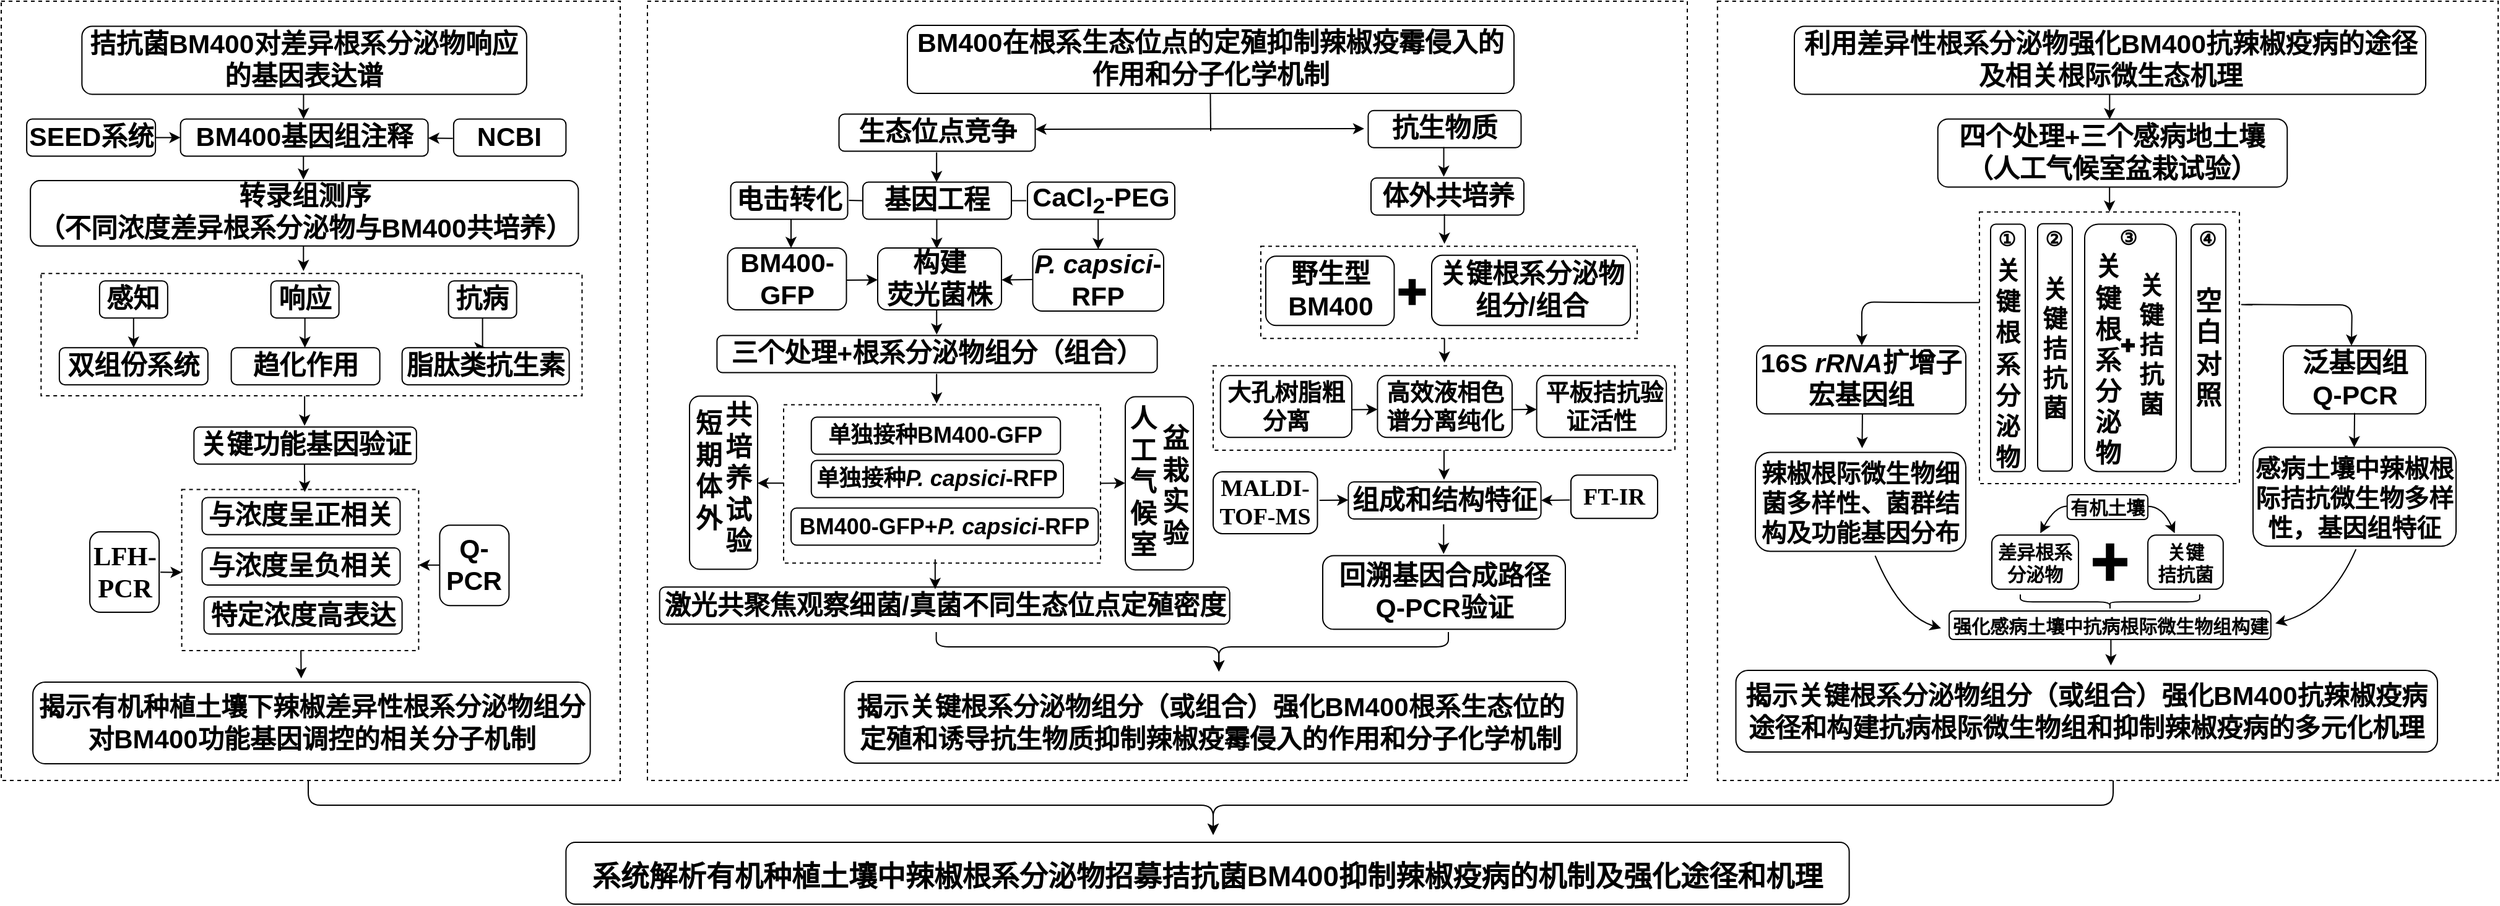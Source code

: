 <mxfile version="14.4.4" type="github">
  <diagram id="QDtG73jCpwaWWLSm4ETX" name="第 1 页">
    <mxGraphModel dx="3140" dy="129" grid="1" gridSize="10" guides="1" tooltips="1" connect="1" arrows="1" fold="1" page="1" pageScale="1" pageWidth="827" pageHeight="1169" math="0" shadow="0">
      <root>
        <mxCell id="0" />
        <mxCell id="1" parent="0" />
        <mxCell id="WCuqPz3NQp58f8Igei0k-176" value="" style="rounded=0;whiteSpace=wrap;html=1;fontFamily=Helvetica;fontSize=16;dashed=1;fontStyle=1" parent="1" vertex="1">
          <mxGeometry x="-659" y="1280" width="500" height="630" as="geometry" />
        </mxCell>
        <mxCell id="o6z0fi3anvcR_nz3UvYC-195" value="" style="rounded=0;whiteSpace=wrap;html=1;fontFamily=Helvetica;fontSize=16;dashed=1;fontStyle=1" parent="1" vertex="1">
          <mxGeometry x="-137" y="1280" width="840" height="630" as="geometry" />
        </mxCell>
        <mxCell id="o6z0fi3anvcR_nz3UvYC-101" value="" style="endArrow=classic;html=1;fontFamily=Helvetica;fontSize=21.333;fontStyle=1" parent="1" edge="1">
          <mxGeometry width="50" height="50" relative="1" as="geometry">
            <mxPoint x="-24" y="1669.58" as="sourcePoint" />
            <mxPoint x="-48" y="1669.58" as="targetPoint" />
          </mxGeometry>
        </mxCell>
        <mxCell id="o6z0fi3anvcR_nz3UvYC-53" value="" style="rounded=1;whiteSpace=wrap;html=1;spacing=2;fontFamily=Helvetica;fontStyle=1;" parent="1" vertex="1">
          <mxGeometry x="-103" y="1599.25" width="55" height="140" as="geometry" />
        </mxCell>
        <mxCell id="o6z0fi3anvcR_nz3UvYC-54" value="&lt;span style=&quot;color: rgb(0, 0, 0); font-size: 21.33px; font-style: normal; letter-spacing: normal; text-align: center; text-indent: 0px; text-transform: none; word-spacing: 0px; display: inline; float: none;&quot;&gt;共培养试验&lt;/span&gt;" style="text;whiteSpace=wrap;html=1;fontFamily=Helvetica;fontStyle=1" parent="1" vertex="1">
          <mxGeometry x="-76" y="1596.25" width="20" height="140" as="geometry" />
        </mxCell>
        <mxCell id="o6z0fi3anvcR_nz3UvYC-55" value="&lt;span style=&quot;color: rgb(0, 0, 0); font-size: 21.33px; font-style: normal; letter-spacing: normal; text-align: center; text-indent: 0px; text-transform: none; word-spacing: 0px; display: inline; float: none;&quot;&gt;短期体外&lt;/span&gt;" style="text;whiteSpace=wrap;html=1;fontFamily=Helvetica;fontStyle=1" parent="1" vertex="1">
          <mxGeometry x="-99.81" y="1603.1" width="20" height="120" as="geometry" />
        </mxCell>
        <mxCell id="o6z0fi3anvcR_nz3UvYC-102" value="" style="endArrow=classic;html=1;fontFamily=Helvetica;fontSize=21.333;exitX=1.011;exitY=0.6;exitDx=0;exitDy=0;exitPerimeter=0;fontStyle=1" parent="1" edge="1">
          <mxGeometry x="233" y="1598.75" width="50" height="50" as="geometry">
            <mxPoint x="225.66" y="1669.82" as="sourcePoint" />
            <mxPoint x="249" y="1669.58" as="targetPoint" />
          </mxGeometry>
        </mxCell>
        <mxCell id="o6z0fi3anvcR_nz3UvYC-125" value="" style="edgeStyle=orthogonalEdgeStyle;rounded=0;orthogonalLoop=1;jettySize=auto;html=1;fontFamily=Helvetica;fontStyle=1" parent="1" edge="1">
          <mxGeometry relative="1" as="geometry">
            <mxPoint x="506.823" y="1548.19" as="sourcePoint" />
            <mxPoint x="506.823" y="1572.19" as="targetPoint" />
            <Array as="points">
              <mxPoint x="507.36" y="1548.19" />
            </Array>
          </mxGeometry>
        </mxCell>
        <mxCell id="o6z0fi3anvcR_nz3UvYC-109" value="" style="edgeStyle=orthogonalEdgeStyle;rounded=0;orthogonalLoop=1;jettySize=auto;html=1;fontFamily=Helvetica;fontStyle=1" parent="1" edge="1">
          <mxGeometry relative="1" as="geometry">
            <mxPoint x="506.493" y="1642.88" as="sourcePoint" />
            <mxPoint x="506.493" y="1666.88" as="targetPoint" />
            <Array as="points">
              <mxPoint x="507.03" y="1642.88" />
            </Array>
          </mxGeometry>
        </mxCell>
        <mxCell id="3P_6dVzwqV__-uQTZfhT-9" value="" style="rounded=0;whiteSpace=wrap;html=1;fontFamily=Helvetica;fontSize=21;dashed=1;fontStyle=1" vertex="1" parent="1">
          <mxGeometry x="320" y="1574.75" width="373" height="68.25" as="geometry" />
        </mxCell>
        <mxCell id="o6z0fi3anvcR_nz3UvYC-196" value="" style="rounded=0;whiteSpace=wrap;html=1;fontFamily=Helvetica;fontSize=16;dashed=1;fontStyle=1" parent="1" vertex="1">
          <mxGeometry x="727.38" y="1280" width="630.62" height="630" as="geometry" />
        </mxCell>
        <mxCell id="o6z0fi3anvcR_nz3UvYC-167" value="" style="edgeStyle=orthogonalEdgeStyle;rounded=0;orthogonalLoop=1;jettySize=auto;html=1;fontFamily=Helvetica;fontStyle=1" parent="1" edge="1">
          <mxGeometry relative="1" as="geometry">
            <mxPoint x="1044.083" y="1426.25" as="sourcePoint" />
            <mxPoint x="1044.083" y="1450.25" as="targetPoint" />
            <Array as="points">
              <mxPoint x="1044.62" y="1426.25" />
            </Array>
          </mxGeometry>
        </mxCell>
        <mxCell id="o6z0fi3anvcR_nz3UvYC-20" value="" style="edgeStyle=orthogonalEdgeStyle;rounded=0;orthogonalLoop=1;jettySize=auto;html=1;fontFamily=Helvetica;fontStyle=1" parent="1" edge="1">
          <mxGeometry relative="1" as="geometry">
            <mxPoint x="-414.857" y="1474.09" as="sourcePoint" />
            <mxPoint x="-414.857" y="1498.09" as="targetPoint" />
            <Array as="points">
              <mxPoint x="-414.32" y="1474.09" />
            </Array>
          </mxGeometry>
        </mxCell>
        <mxCell id="o6z0fi3anvcR_nz3UvYC-182" value="" style="edgeStyle=orthogonalEdgeStyle;rounded=0;orthogonalLoop=1;jettySize=auto;html=1;fontFamily=Helvetica;fontStyle=1" parent="1" edge="1">
          <mxGeometry relative="1" as="geometry">
            <mxPoint x="-414.887" y="1400.23" as="sourcePoint" />
            <mxPoint x="-414.887" y="1424.23" as="targetPoint" />
            <Array as="points">
              <mxPoint x="-414.35" y="1400.23" />
            </Array>
          </mxGeometry>
        </mxCell>
        <mxCell id="o6z0fi3anvcR_nz3UvYC-173" value="" style="rounded=0;whiteSpace=wrap;html=1;fontFamily=Helvetica;fontSize=21;dashed=1;fontStyle=1" parent="1" vertex="1">
          <mxGeometry x="-513.2" y="1674.76" width="191.38" height="130.25" as="geometry" />
        </mxCell>
        <mxCell id="o6z0fi3anvcR_nz3UvYC-93" value="" style="edgeStyle=orthogonalEdgeStyle;rounded=0;orthogonalLoop=1;jettySize=auto;html=1;entryX=0.5;entryY=0;entryDx=0;entryDy=0;fontFamily=Helvetica;fontStyle=1" parent="1" target="o6z0fi3anvcR_nz3UvYC-42" edge="1">
          <mxGeometry relative="1" as="geometry">
            <mxPoint x="229.213" y="1455.75" as="sourcePoint" />
            <mxPoint x="229.21" y="1474.75" as="targetPoint" />
            <Array as="points">
              <mxPoint x="230" y="1456.25" />
            </Array>
          </mxGeometry>
        </mxCell>
        <mxCell id="o6z0fi3anvcR_nz3UvYC-96" value="" style="edgeStyle=orthogonalEdgeStyle;rounded=0;orthogonalLoop=1;jettySize=auto;html=1;exitX=0.476;exitY=1.018;exitDx=0;exitDy=0;exitPerimeter=0;fontFamily=Helvetica;fontStyle=1" parent="1" source="o6z0fi3anvcR_nz3UvYC-44" edge="1">
          <mxGeometry relative="1" as="geometry">
            <mxPoint x="96.653" y="1525.5" as="sourcePoint" />
            <mxPoint x="96.653" y="1549.5" as="targetPoint" />
            <Array as="points">
              <mxPoint x="97" y="1526" />
              <mxPoint x="97" y="1526" />
            </Array>
          </mxGeometry>
        </mxCell>
        <mxCell id="o6z0fi3anvcR_nz3UvYC-121" value="" style="rounded=0;whiteSpace=wrap;html=1;fontFamily=Helvetica;fontSize=21;dashed=1;fontStyle=1" parent="1" vertex="1">
          <mxGeometry x="358.5" y="1478.13" width="304" height="74.5" as="geometry" />
        </mxCell>
        <mxCell id="o6z0fi3anvcR_nz3UvYC-103" value="" style="rounded=1;whiteSpace=wrap;html=1;spacing=2;fontFamily=Helvetica;fontStyle=1;" parent="1" vertex="1">
          <mxGeometry x="249" y="1599.75" width="55" height="140" as="geometry" />
        </mxCell>
        <mxCell id="o6z0fi3anvcR_nz3UvYC-98" value="" style="rounded=0;whiteSpace=wrap;html=1;fontFamily=Helvetica;fontSize=21;dashed=1;fontStyle=1" parent="1" vertex="1">
          <mxGeometry x="-27" y="1606.25" width="256" height="128" as="geometry" />
        </mxCell>
        <mxCell id="WCuqPz3NQp58f8Igei0k-73" value="" style="rounded=0;whiteSpace=wrap;html=1;fontFamily=Helvetica;fontSize=21;dashed=1;fontStyle=1" parent="1" vertex="1">
          <mxGeometry x="-626.81" y="1500.09" width="437" height="98.91" as="geometry" />
        </mxCell>
        <mxCell id="WCuqPz3NQp58f8Igei0k-91" value="&lt;p style=&quot;margin-top: 0pt ; margin-bottom: 0pt ; margin-left: 0in ; direction: ltr ; unicode-bidi: embed ; word-break: normal&quot;&gt;&lt;span style=&quot;font-size: 16pt&quot;&gt;四个处理+三个感病地土壤&lt;/span&gt;&lt;/p&gt;&lt;p style=&quot;margin-top: 0pt ; margin-bottom: 0pt ; margin-left: 0in ; direction: ltr ; unicode-bidi: embed ; word-break: normal&quot;&gt;&lt;span style=&quot;font-size: 16pt&quot;&gt;（人工气候室盆栽试验）&lt;/span&gt;&lt;/p&gt;" style="rounded=1;whiteSpace=wrap;html=1;spacing=2;fontFamily=Helvetica;fontStyle=1;" parent="1" vertex="1">
          <mxGeometry x="905.38" y="1375.23" width="282.25" height="55" as="geometry" />
        </mxCell>
        <mxCell id="WCuqPz3NQp58f8Igei0k-120" value="&lt;p style=&quot;margin-top: 0pt; margin-bottom: 0pt; margin-left: 0in; direction: ltr; unicode-bidi: embed; word-break: normal; font-size: 21.33px;&quot;&gt;&lt;span style=&quot;font-size: 21.33px;&quot;&gt;16S&amp;nbsp;&lt;/span&gt;&lt;span style=&quot;font-size: 21.33px;&quot;&gt;&lt;i style=&quot;font-size: 21.33px;&quot;&gt;rRNA&lt;/i&gt;&lt;/span&gt;&lt;span style=&quot;font-size: 21.33px;&quot;&gt;扩增子&lt;/span&gt;&lt;/p&gt;&lt;p style=&quot;margin-top: 0pt; margin-bottom: 0pt; margin-left: 0in; direction: ltr; unicode-bidi: embed; word-break: normal; font-size: 21.33px;&quot;&gt;&lt;span style=&quot;font-size: 21.33px;&quot;&gt;宏基因组&lt;/span&gt;&lt;/p&gt;" style="rounded=1;whiteSpace=wrap;html=1;spacing=2;fontFamily=Helvetica;fontStyle=1;fontSize=21.33;" parent="1" vertex="1">
          <mxGeometry x="759" y="1558.63" width="169" height="55" as="geometry" />
        </mxCell>
        <mxCell id="WCuqPz3NQp58f8Igei0k-121" value="&lt;p style=&quot;margin-top: 0pt ; margin-bottom: 0pt ; margin-left: 0in ; direction: ltr ; unicode-bidi: embed ; word-break: normal&quot;&gt;&lt;span style=&quot;font-size: 16pt&quot;&gt;泛&lt;/span&gt;&lt;span style=&quot;font-size: 16pt&quot;&gt;基因组&lt;/span&gt;&lt;/p&gt;&lt;p style=&quot;margin-top: 0pt ; margin-bottom: 0pt ; margin-left: 0in ; direction: ltr ; unicode-bidi: embed ; word-break: normal&quot;&gt;&lt;span style=&quot;font-size: 16pt&quot;&gt;Q-PCR&lt;/span&gt;&lt;/p&gt;" style="rounded=1;whiteSpace=wrap;html=1;spacing=2;fontFamily=Helvetica;fontStyle=1;" parent="1" vertex="1">
          <mxGeometry x="1184.5" y="1558.63" width="115" height="55" as="geometry" />
        </mxCell>
        <mxCell id="WCuqPz3NQp58f8Igei0k-122" value="&lt;p style=&quot;margin-top: 0pt ; margin-bottom: 0pt ; margin-left: 0in ; direction: ltr ; unicode-bidi: embed ; word-break: normal ; font-size: 20px&quot;&gt;&lt;font style=&quot;font-size: 20px&quot;&gt;辣椒根际微生物细菌多样性、菌群&lt;/font&gt;&lt;font&gt;结构及&lt;/font&gt;&lt;span&gt;功能基因分布&lt;/span&gt;&lt;/p&gt;" style="rounded=1;whiteSpace=wrap;html=1;spacing=2;fontFamily=Helvetica;fontStyle=1;" parent="1" vertex="1">
          <mxGeometry x="758" y="1644.75" width="170" height="80" as="geometry" />
        </mxCell>
        <mxCell id="WCuqPz3NQp58f8Igei0k-123" value="&lt;p style=&quot;margin-top: 0pt ; margin-bottom: 0pt ; margin-left: 0in ; direction: ltr ; unicode-bidi: embed ; word-break: normal ; font-size: 20px&quot;&gt;&lt;font style=&quot;font-size: 20px&quot;&gt;感病土壤中辣椒根际拮抗微生物多样性，基因组特征&lt;/font&gt;&lt;/p&gt;" style="rounded=1;whiteSpace=wrap;html=1;spacing=2;fontFamily=Helvetica;fontStyle=1;" parent="1" vertex="1">
          <mxGeometry x="1160" y="1640.63" width="164" height="80" as="geometry" />
        </mxCell>
        <mxCell id="WCuqPz3NQp58f8Igei0k-142" value="" style="endArrow=classic;html=1;fontFamily=Helvetica;fontSize=16;exitX=0.003;exitY=0.417;exitDx=0;exitDy=0;exitPerimeter=0;fontStyle=1" parent="1" edge="1">
          <mxGeometry width="50" height="50" relative="1" as="geometry">
            <mxPoint x="938.999" y="1523.67" as="sourcePoint" />
            <mxPoint x="843.96" y="1558.25" as="targetPoint" />
            <Array as="points">
              <mxPoint x="924.96" y="1523.62" />
              <mxPoint x="843.96" y="1523.25" />
            </Array>
          </mxGeometry>
        </mxCell>
        <mxCell id="WCuqPz3NQp58f8Igei0k-167" value="" style="curved=1;endArrow=classic;html=1;fontFamily=Helvetica;fontStyle=1;" parent="1" edge="1">
          <mxGeometry width="50" height="50" relative="1" as="geometry">
            <mxPoint x="854.74" y="1728.29" as="sourcePoint" />
            <mxPoint x="908" y="1787" as="targetPoint" />
            <Array as="points">
              <mxPoint x="874.74" y="1776.54" />
            </Array>
          </mxGeometry>
        </mxCell>
        <mxCell id="WCuqPz3NQp58f8Igei0k-168" value="" style="curved=1;endArrow=classic;html=1;fontFamily=Helvetica;fontStyle=1;" parent="1" edge="1">
          <mxGeometry width="50" height="50" relative="1" as="geometry">
            <mxPoint x="1243.15" y="1723.1" as="sourcePoint" />
            <mxPoint x="1178" y="1783" as="targetPoint" />
            <Array as="points">
              <mxPoint x="1222.15" y="1771.35" />
            </Array>
          </mxGeometry>
        </mxCell>
        <mxCell id="WCuqPz3NQp58f8Igei0k-169" value="系统解析有机种植土壤中辣椒根系分泌物招募拮抗菌BM400抑制辣椒疫病的机制及强化途径和机理" style="rounded=1;fontFamily=Helvetica;fontStyle=1;fontSize=23;" parent="1" vertex="1">
          <mxGeometry x="-202.81" y="1960" width="1036.6" height="50" as="geometry" />
        </mxCell>
        <mxCell id="o6z0fi3anvcR_nz3UvYC-190" value="" style="edgeStyle=orthogonalEdgeStyle;curved=0;rounded=1;sketch=0;orthogonalLoop=1;jettySize=auto;html=1;fontFamily=Helvetica;fontStyle=1" parent="1" source="o6z0fi3anvcR_nz3UvYC-185" target="o6z0fi3anvcR_nz3UvYC-2" edge="1">
          <mxGeometry relative="1" as="geometry" />
        </mxCell>
        <mxCell id="o6z0fi3anvcR_nz3UvYC-2" value="&lt;p style=&quot;margin-top: 0pt ; margin-bottom: 0pt ; margin-left: 0in ; direction: ltr ; unicode-bidi: embed ; word-break: normal&quot;&gt;&lt;span style=&quot;font-size: 21.333px&quot;&gt;BM400基因组注释&lt;/span&gt;&lt;br&gt;&lt;/p&gt;" style="rounded=1;whiteSpace=wrap;html=1;spacing=2;fontFamily=Helvetica;fontStyle=1;" parent="1" vertex="1">
          <mxGeometry x="-514.19" y="1375.23" width="200" height="30" as="geometry" />
        </mxCell>
        <mxCell id="o6z0fi3anvcR_nz3UvYC-6" value="&lt;p style=&quot;margin-top: 0pt ; margin-bottom: 0pt ; margin-left: 0in ; direction: ltr ; unicode-bidi: embed ; word-break: normal&quot;&gt;&lt;span style=&quot;font-size: 21.333px&quot;&gt;Q-PCR&lt;/span&gt;&lt;br&gt;&lt;/p&gt;" style="rounded=1;whiteSpace=wrap;html=1;spacing=2;fontFamily=Helvetica;fontStyle=1;" parent="1" vertex="1">
          <mxGeometry x="-304.82" y="1703.64" width="56" height="65" as="geometry" />
        </mxCell>
        <mxCell id="o6z0fi3anvcR_nz3UvYC-18" value="" style="edgeStyle=orthogonalEdgeStyle;rounded=0;orthogonalLoop=1;jettySize=auto;html=1;entryX=0.5;entryY=0;entryDx=0;entryDy=0;fontFamily=Helvetica;fontStyle=1" parent="1" source="o6z0fi3anvcR_nz3UvYC-7" target="o6z0fi3anvcR_nz3UvYC-11" edge="1">
          <mxGeometry relative="1" as="geometry">
            <mxPoint x="-552.06" y="1566.09" as="targetPoint" />
          </mxGeometry>
        </mxCell>
        <mxCell id="o6z0fi3anvcR_nz3UvYC-7" value="&lt;p style=&quot;margin-top: 0pt ; margin-bottom: 0pt ; margin-left: 0in ; direction: ltr ; unicode-bidi: embed ; word-break: normal&quot;&gt;&lt;span style=&quot;font-size: 21.333px&quot;&gt;感知&lt;/span&gt;&lt;br&gt;&lt;/p&gt;" style="rounded=1;whiteSpace=wrap;html=1;spacing=2;fontFamily=Helvetica;fontStyle=1;" parent="1" vertex="1">
          <mxGeometry x="-579.56" y="1506.09" width="55" height="30" as="geometry" />
        </mxCell>
        <mxCell id="o6z0fi3anvcR_nz3UvYC-17" value="" style="edgeStyle=orthogonalEdgeStyle;rounded=0;orthogonalLoop=1;jettySize=auto;html=1;fontFamily=Helvetica;fontStyle=1" parent="1" source="o6z0fi3anvcR_nz3UvYC-8" target="o6z0fi3anvcR_nz3UvYC-12" edge="1">
          <mxGeometry relative="1" as="geometry">
            <Array as="points">
              <mxPoint x="-413.19" y="1536.09" />
            </Array>
          </mxGeometry>
        </mxCell>
        <mxCell id="o6z0fi3anvcR_nz3UvYC-8" value="&lt;p style=&quot;margin-top: 0pt ; margin-bottom: 0pt ; margin-left: 0in ; direction: ltr ; unicode-bidi: embed ; word-break: normal&quot;&gt;&lt;span style=&quot;font-size: 21.333px&quot;&gt;响应&lt;/span&gt;&lt;br&gt;&lt;/p&gt;" style="rounded=1;whiteSpace=wrap;html=1;spacing=2;fontFamily=Helvetica;fontStyle=1;" parent="1" vertex="1">
          <mxGeometry x="-441.19" y="1506.09" width="55" height="30" as="geometry" />
        </mxCell>
        <mxCell id="o6z0fi3anvcR_nz3UvYC-16" value="" style="edgeStyle=orthogonalEdgeStyle;rounded=0;orthogonalLoop=1;jettySize=auto;html=1;fontFamily=Helvetica;fontStyle=1" parent="1" source="o6z0fi3anvcR_nz3UvYC-9" target="o6z0fi3anvcR_nz3UvYC-13" edge="1">
          <mxGeometry relative="1" as="geometry">
            <Array as="points">
              <mxPoint x="-270.06" y="1560.09" />
            </Array>
          </mxGeometry>
        </mxCell>
        <mxCell id="o6z0fi3anvcR_nz3UvYC-9" value="&lt;p style=&quot;margin-top: 0pt ; margin-bottom: 0pt ; margin-left: 0in ; direction: ltr ; unicode-bidi: embed ; word-break: normal&quot;&gt;&lt;span style=&quot;font-size: 21.333px&quot;&gt;抗病&lt;/span&gt;&lt;br&gt;&lt;/p&gt;" style="rounded=1;whiteSpace=wrap;html=1;spacing=2;fontFamily=Helvetica;fontStyle=1;" parent="1" vertex="1">
          <mxGeometry x="-297.69" y="1506.09" width="55" height="30" as="geometry" />
        </mxCell>
        <mxCell id="o6z0fi3anvcR_nz3UvYC-11" value="&lt;p style=&quot;margin-top: 0pt ; margin-bottom: 0pt ; margin-left: 0in ; direction: ltr ; unicode-bidi: embed ; word-break: normal&quot;&gt;&lt;span style=&quot;font-size: 21.333px&quot;&gt;双组份系统&lt;/span&gt;&lt;br&gt;&lt;/p&gt;" style="rounded=1;whiteSpace=wrap;html=1;spacing=2;fontFamily=Helvetica;fontStyle=1;" parent="1" vertex="1">
          <mxGeometry x="-612.06" y="1560.09" width="120" height="30" as="geometry" />
        </mxCell>
        <mxCell id="o6z0fi3anvcR_nz3UvYC-12" value="&lt;p style=&quot;margin-top: 0pt ; margin-bottom: 0pt ; margin-left: 0in ; direction: ltr ; unicode-bidi: embed ; word-break: normal&quot;&gt;&lt;span style=&quot;font-size: 21.333px&quot;&gt;趋化作用&lt;/span&gt;&lt;br&gt;&lt;/p&gt;" style="rounded=1;whiteSpace=wrap;html=1;spacing=2;fontFamily=Helvetica;fontStyle=1;" parent="1" vertex="1">
          <mxGeometry x="-473.19" y="1560.09" width="120" height="30" as="geometry" />
        </mxCell>
        <mxCell id="o6z0fi3anvcR_nz3UvYC-13" value="&lt;p style=&quot;margin-top: 0pt ; margin-bottom: 0pt ; margin-left: 0in ; direction: ltr ; unicode-bidi: embed ; word-break: normal&quot;&gt;&lt;span style=&quot;font-size: 21.333px&quot;&gt;脂肽类抗生素&lt;/span&gt;&lt;/p&gt;" style="rounded=1;whiteSpace=wrap;html=1;spacing=2;fontFamily=Helvetica;fontStyle=1;" parent="1" vertex="1">
          <mxGeometry x="-335.19" y="1560.09" width="135" height="30" as="geometry" />
        </mxCell>
        <mxCell id="o6z0fi3anvcR_nz3UvYC-14" value="&lt;p style=&quot;margin-top: 0pt ; margin-bottom: 0pt ; margin-left: 0in ; direction: ltr ; unicode-bidi: embed ; word-break: normal&quot;&gt;&lt;span lang=&quot;EN-US&quot; style=&quot;font-family: &amp;#34;times new roman&amp;#34; , serif&quot;&gt;&lt;font style=&quot;font-size: 21.333px&quot;&gt;LFH-PCR&lt;/font&gt;&lt;/span&gt;&lt;br&gt;&lt;/p&gt;" style="rounded=1;whiteSpace=wrap;html=1;spacing=2;fontFamily=Helvetica;fontStyle=1;" parent="1" vertex="1">
          <mxGeometry x="-587.44" y="1709.01" width="56" height="65" as="geometry" />
        </mxCell>
        <mxCell id="o6z0fi3anvcR_nz3UvYC-22" value="" style="edgeStyle=orthogonalEdgeStyle;rounded=0;orthogonalLoop=1;jettySize=auto;html=1;fontFamily=Helvetica;fontStyle=1" parent="1" edge="1">
          <mxGeometry relative="1" as="geometry">
            <mxPoint x="-414.807" y="1351.23" as="sourcePoint" />
            <mxPoint x="-414.807" y="1375.23" as="targetPoint" />
            <Array as="points">
              <mxPoint x="-414.27" y="1351.23" />
            </Array>
          </mxGeometry>
        </mxCell>
        <mxCell id="o6z0fi3anvcR_nz3UvYC-26" value="" style="endArrow=classic;html=1;fontFamily=Helvetica;fontStyle=1" parent="1" edge="1">
          <mxGeometry width="50" height="50" relative="1" as="geometry">
            <mxPoint x="-530.45" y="1741.64" as="sourcePoint" />
            <mxPoint x="-513.2" y="1741.77" as="targetPoint" />
          </mxGeometry>
        </mxCell>
        <mxCell id="o6z0fi3anvcR_nz3UvYC-27" value="&lt;p style=&quot;margin-top: 0pt ; margin-bottom: 0pt ; margin-left: 0in ; direction: ltr ; unicode-bidi: embed ; word-break: normal&quot;&gt;&lt;span style=&quot;font-size: 21.333px&quot;&gt;关键功能基因验证&lt;/span&gt;&lt;br&gt;&lt;/p&gt;" style="rounded=1;whiteSpace=wrap;html=1;spacing=2;fontFamily=Helvetica;fontStyle=1;" parent="1" vertex="1">
          <mxGeometry x="-503.32" y="1624.25" width="179.75" height="30" as="geometry" />
        </mxCell>
        <mxCell id="o6z0fi3anvcR_nz3UvYC-28" value="&lt;p style=&quot;margin-top: 0pt ; margin-bottom: 0pt ; margin-left: 0in ; direction: ltr ; unicode-bidi: embed ; word-break: normal&quot;&gt;&lt;font&gt;&lt;span style=&quot;font-size: 21.333px&quot;&gt;与浓度呈正相关&lt;/span&gt;&lt;/font&gt;&lt;/p&gt;" style="rounded=1;whiteSpace=wrap;html=1;spacing=2;fontFamily=Helvetica;fontStyle=1;" parent="1" vertex="1">
          <mxGeometry x="-496.77" y="1681.26" width="160" height="30" as="geometry" />
        </mxCell>
        <mxCell id="o6z0fi3anvcR_nz3UvYC-29" value="&lt;span style=&quot;font-size: 21.333px&quot;&gt;与浓度呈&lt;/span&gt;&lt;span style=&quot;font-size: 21.333px&quot;&gt;负相关&lt;/span&gt;&lt;span style=&quot;font-size: 21.333px&quot;&gt;&lt;br&gt;&lt;/span&gt;" style="rounded=1;whiteSpace=wrap;html=1;spacing=2;fontFamily=Helvetica;fontStyle=1;" parent="1" vertex="1">
          <mxGeometry x="-496.77" y="1722.01" width="160" height="30" as="geometry" />
        </mxCell>
        <mxCell id="o6z0fi3anvcR_nz3UvYC-30" value="&lt;p style=&quot;margin-top: 0pt ; margin-bottom: 0pt ; margin-left: 0in ; direction: ltr ; unicode-bidi: embed ; word-break: normal&quot;&gt;&lt;font&gt;&lt;span style=&quot;font-size: 21.333px&quot;&gt;特定浓度高表达&lt;/span&gt;&lt;/font&gt;&lt;/p&gt;" style="rounded=1;whiteSpace=wrap;html=1;spacing=2;fontFamily=Helvetica;fontStyle=1;" parent="1" vertex="1">
          <mxGeometry x="-495.2" y="1761.63" width="160" height="30" as="geometry" />
        </mxCell>
        <mxCell id="o6z0fi3anvcR_nz3UvYC-34" value="&lt;p style=&quot;margin-top: 0pt ; margin-bottom: 0pt ; margin-left: 0in ; direction: ltr ; unicode-bidi: embed ; word-break: normal&quot;&gt;&lt;span style=&quot;font-size: 21.333px&quot;&gt;生态位点竞争&lt;/span&gt;&lt;br&gt;&lt;/p&gt;" style="rounded=1;whiteSpace=wrap;html=1;spacing=2;fontFamily=Helvetica;fontStyle=1;" parent="1" vertex="1">
          <mxGeometry x="17.75" y="1371.25" width="158.5" height="30" as="geometry" />
        </mxCell>
        <mxCell id="o6z0fi3anvcR_nz3UvYC-36" value="&lt;p style=&quot;margin-top: 0pt ; margin-bottom: 0pt ; margin-left: 0in ; direction: ltr ; unicode-bidi: embed ; word-break: normal&quot;&gt;&lt;span style=&quot;font-size: 21.333px&quot;&gt;基因工程&lt;/span&gt;&lt;br&gt;&lt;/p&gt;" style="rounded=1;whiteSpace=wrap;html=1;spacing=2;fontFamily=Helvetica;fontStyle=1;" parent="1" vertex="1">
          <mxGeometry x="37" y="1426.25" width="120" height="30" as="geometry" />
        </mxCell>
        <mxCell id="o6z0fi3anvcR_nz3UvYC-40" value="&lt;font style=&quot;font-size: 21.333px&quot;&gt;&lt;span lang=&quot;EN-US&quot; style=&quot;&quot;&gt;CaCl&lt;sub&gt;2&lt;/sub&gt;-PEG&lt;/span&gt;&lt;/font&gt;" style="rounded=1;whiteSpace=wrap;html=1;spacing=2;fontFamily=Helvetica;fontStyle=1;" parent="1" vertex="1">
          <mxGeometry x="170" y="1426.25" width="119" height="30" as="geometry" />
        </mxCell>
        <mxCell id="o6z0fi3anvcR_nz3UvYC-35" value="&lt;p style=&quot;margin-top: 0pt ; margin-bottom: 0pt ; margin-left: 0in ; direction: ltr ; unicode-bidi: embed ; word-break: normal&quot;&gt;&lt;span style=&quot;font-size: 21.333px&quot;&gt;抗生物质&lt;/span&gt;&lt;br&gt;&lt;/p&gt;" style="rounded=1;whiteSpace=wrap;html=1;spacing=2;fontFamily=Helvetica;fontStyle=1;" parent="1" vertex="1">
          <mxGeometry x="445.24" y="1368.38" width="123.5" height="30" as="geometry" />
        </mxCell>
        <mxCell id="o6z0fi3anvcR_nz3UvYC-41" value="&lt;span lang=&quot;EN-US&quot; style=&quot;&quot;&gt;&lt;font style=&quot;font-size: 21.333px&quot;&gt;BM400-GFP&lt;/font&gt;&lt;/span&gt;" style="rounded=1;whiteSpace=wrap;html=1;spacing=2;fontFamily=Helvetica;fontStyle=1;" parent="1" vertex="1">
          <mxGeometry x="-72.25" y="1479.5" width="96" height="50" as="geometry" />
        </mxCell>
        <mxCell id="o6z0fi3anvcR_nz3UvYC-42" value="&lt;font style=&quot;font-size: 21.333px&quot;&gt;&lt;i&gt;&lt;span lang=&quot;EN-US&quot; style=&quot;&quot;&gt;P. capsici&lt;/span&gt;&lt;/i&gt;&lt;span lang=&quot;EN-US&quot; style=&quot;&quot;&gt;-RFP&lt;/span&gt;&lt;/font&gt;" style="rounded=1;whiteSpace=wrap;html=1;spacing=2;fontFamily=Helvetica;fontStyle=1;" parent="1" vertex="1">
          <mxGeometry x="174.25" y="1480.5" width="105.75" height="50" as="geometry" />
        </mxCell>
        <mxCell id="o6z0fi3anvcR_nz3UvYC-44" value="&lt;span lang=&quot;EN-US&quot;&gt;&lt;font style=&quot;font-size: 21.333px&quot;&gt;&lt;span style=&quot;font-size: 21.333px&quot;&gt;构建&lt;br&gt;&lt;/span&gt;荧光菌株&lt;/font&gt;&lt;/span&gt;" style="rounded=1;whiteSpace=wrap;html=1;spacing=2;fontFamily=Helvetica;fontStyle=1;" parent="1" vertex="1">
          <mxGeometry x="49" y="1479.5" width="100" height="50" as="geometry" />
        </mxCell>
        <mxCell id="o6z0fi3anvcR_nz3UvYC-46" value="&lt;font style=&quot;font-size: 21.33px&quot;&gt;激光共聚焦观察细菌/真菌不同生态位点定殖密度&lt;/font&gt;" style="rounded=1;whiteSpace=wrap;html=1;spacing=2;fontFamily=Helvetica;fontStyle=1;" parent="1" vertex="1">
          <mxGeometry x="-127.15" y="1753.63" width="460.5" height="30" as="geometry" />
        </mxCell>
        <mxCell id="o6z0fi3anvcR_nz3UvYC-47" value="&lt;font style=&quot;font-size: 21.33px&quot;&gt;三个处理+根系分泌物组分（组合）&lt;/font&gt;" style="rounded=1;whiteSpace=wrap;html=1;spacing=2;fontFamily=Helvetica;fontStyle=1;" parent="1" vertex="1">
          <mxGeometry x="-80.81" y="1550.25" width="355.62" height="30" as="geometry" />
        </mxCell>
        <mxCell id="o6z0fi3anvcR_nz3UvYC-48" value="&lt;span lang=&quot;EN-US&quot;&gt;&lt;font style=&quot;font-size: 18px&quot;&gt;单独接种BM400-GFP&lt;/font&gt;&lt;/span&gt;" style="rounded=1;whiteSpace=wrap;html=1;spacing=2;fontFamily=Helvetica;fontStyle=1;" parent="1" vertex="1">
          <mxGeometry x="-4.62" y="1616.25" width="201.25" height="30" as="geometry" />
        </mxCell>
        <mxCell id="o6z0fi3anvcR_nz3UvYC-49" value="&lt;font style=&quot;font-size: 18px&quot;&gt;&lt;span lang=&quot;EN-US&quot;&gt;&lt;font style=&quot;font-size: 18px&quot;&gt;单独接种&lt;/font&gt;&lt;/span&gt;&lt;i&gt;&lt;span lang=&quot;EN-US&quot;&gt;P. capsici&lt;/span&gt;&lt;/i&gt;&lt;span lang=&quot;EN-US&quot;&gt;-RFP&lt;/span&gt;&lt;/font&gt;" style="rounded=1;whiteSpace=wrap;html=1;spacing=2;fontFamily=Helvetica;fontStyle=1;" parent="1" vertex="1">
          <mxGeometry x="-4.62" y="1651.25" width="203.62" height="30" as="geometry" />
        </mxCell>
        <mxCell id="o6z0fi3anvcR_nz3UvYC-50" value="&lt;font style=&quot;font-size: 18px&quot;&gt;BM400-GFP+&lt;i&gt;&lt;span lang=&quot;EN-US&quot;&gt;P. capsici&lt;/span&gt;&lt;/i&gt;&lt;span lang=&quot;EN-US&quot;&gt;-RFP&lt;/span&gt;&lt;/font&gt;" style="rounded=1;whiteSpace=wrap;html=1;spacing=2;fontFamily=Helvetica;fontStyle=1;" parent="1" vertex="1">
          <mxGeometry x="-21" y="1689.75" width="248.19" height="30" as="geometry" />
        </mxCell>
        <mxCell id="o6z0fi3anvcR_nz3UvYC-67" value="&lt;span lang=&quot;EN-US&quot; style=&quot;font-family: &amp;quot;times new roman&amp;quot;, serif; font-size: 19px;&quot;&gt;&lt;font style=&quot;font-size: 19px;&quot;&gt;MALDI-TOF-MS&lt;/font&gt;&lt;/span&gt;" style="rounded=1;whiteSpace=wrap;html=1;spacing=2;fontFamily=Helvetica;fontStyle=1;fontSize=19;" parent="1" vertex="1">
          <mxGeometry x="320" y="1660.44" width="84.24" height="50" as="geometry" />
        </mxCell>
        <mxCell id="o6z0fi3anvcR_nz3UvYC-68" value="&lt;span lang=&quot;EN-US&quot; style=&quot;font-size: 19px; font-family: &amp;quot;times new roman&amp;quot;, serif;&quot;&gt;FT-IR&lt;/span&gt;" style="rounded=1;whiteSpace=wrap;html=1;spacing=2;fontFamily=Helvetica;fontStyle=1;fontSize=19;" parent="1" vertex="1">
          <mxGeometry x="609" y="1663.13" width="70" height="35" as="geometry" />
        </mxCell>
        <mxCell id="o6z0fi3anvcR_nz3UvYC-70" value="&lt;font style=&quot;font-size: 21.333px&quot;&gt;组成和结构特征&lt;/font&gt;" style="rounded=1;whiteSpace=wrap;html=1;spacing=2;fontFamily=Helvetica;fontStyle=1;" parent="1" vertex="1">
          <mxGeometry x="429.18" y="1668.63" width="155.62" height="30" as="geometry" />
        </mxCell>
        <mxCell id="o6z0fi3anvcR_nz3UvYC-71" value="&lt;span style=&quot;font-size: 21.333px&quot;&gt;回溯基因&lt;/span&gt;&lt;span style=&quot;font-size: 21.333px&quot;&gt;合成&lt;/span&gt;&lt;span style=&quot;font-size: 21.333px&quot;&gt;路径&lt;br&gt;Q-PCR验证&lt;br&gt;&lt;/span&gt;" style="rounded=1;whiteSpace=wrap;html=1;spacing=2;fontFamily=Helvetica;fontStyle=1;" parent="1" vertex="1">
          <mxGeometry x="408.5" y="1728.29" width="196" height="59.5" as="geometry" />
        </mxCell>
        <mxCell id="o6z0fi3anvcR_nz3UvYC-80" value="" style="edgeStyle=orthogonalEdgeStyle;rounded=0;orthogonalLoop=1;jettySize=auto;html=1;fontFamily=Helvetica;fontStyle=1" parent="1" edge="1">
          <mxGeometry relative="1" as="geometry">
            <mxPoint x="96.583" y="1402.25" as="sourcePoint" />
            <mxPoint x="96.583" y="1426.25" as="targetPoint" />
            <Array as="points">
              <mxPoint x="97.12" y="1402.25" />
            </Array>
          </mxGeometry>
        </mxCell>
        <mxCell id="o6z0fi3anvcR_nz3UvYC-81" value="" style="edgeStyle=orthogonalEdgeStyle;rounded=0;orthogonalLoop=1;jettySize=auto;html=1;fontFamily=Helvetica;fontStyle=1" parent="1" edge="1">
          <mxGeometry relative="1" as="geometry">
            <mxPoint x="96.713" y="1456.25" as="sourcePoint" />
            <mxPoint x="96.713" y="1480.25" as="targetPoint" />
            <Array as="points">
              <mxPoint x="97.25" y="1456.25" />
            </Array>
          </mxGeometry>
        </mxCell>
        <mxCell id="o6z0fi3anvcR_nz3UvYC-85" value="" style="group;rotation=0;fontFamily=Helvetica;fontStyle=1" parent="1" vertex="1" connectable="0">
          <mxGeometry x="97.21" y="1802" width="412.79" as="geometry" />
        </mxCell>
        <mxCell id="WCuqPz3NQp58f8Igei0k-86" value="" style="edgeStyle=segmentEdgeStyle;endArrow=classic;html=1;fontFamily=Helvetica;fontSize=11;entryX=0.49;entryY=0;entryDx=0;entryDy=0;entryPerimeter=0;fontStyle=1" parent="o6z0fi3anvcR_nz3UvYC-85" edge="1">
          <mxGeometry width="50" height="50" relative="1" as="geometry">
            <mxPoint x="-0.902" y="-12" as="sourcePoint" />
            <mxPoint x="227.427" y="20" as="targetPoint" />
            <Array as="points">
              <mxPoint />
              <mxPoint x="227.427" />
            </Array>
          </mxGeometry>
        </mxCell>
        <mxCell id="WCuqPz3NQp58f8Igei0k-87" value="" style="edgeStyle=segmentEdgeStyle;endArrow=classic;html=1;fontFamily=Helvetica;fontSize=11;fontStyle=1" parent="o6z0fi3anvcR_nz3UvYC-85" edge="1">
          <mxGeometry width="50" height="50" relative="1" as="geometry">
            <mxPoint x="412.79" y="-12" as="sourcePoint" />
            <mxPoint x="227.427" y="20" as="targetPoint" />
            <Array as="points">
              <mxPoint x="412.79" />
              <mxPoint x="226.517" />
            </Array>
          </mxGeometry>
        </mxCell>
        <mxCell id="o6z0fi3anvcR_nz3UvYC-90" value="" style="endArrow=none;html=1;fontFamily=Helvetica;fontSize=21.333;fontStyle=1" parent="1" edge="1">
          <mxGeometry width="50" height="50" relative="1" as="geometry">
            <mxPoint x="157" y="1441.25" as="sourcePoint" />
            <mxPoint x="169" y="1441.25" as="targetPoint" />
          </mxGeometry>
        </mxCell>
        <mxCell id="o6z0fi3anvcR_nz3UvYC-91" value="" style="endArrow=none;html=1;fontFamily=Helvetica;fontSize=21.333;fontStyle=1" parent="1" edge="1">
          <mxGeometry width="50" height="50" relative="1" as="geometry">
            <mxPoint x="25.75" y="1441.05" as="sourcePoint" />
            <mxPoint x="37" y="1441.25" as="targetPoint" />
            <Array as="points">
              <mxPoint x="37" y="1441.25" />
            </Array>
          </mxGeometry>
        </mxCell>
        <mxCell id="o6z0fi3anvcR_nz3UvYC-94" value="" style="endArrow=classic;html=1;fontFamily=Helvetica;fontStyle=1" parent="1" edge="1">
          <mxGeometry width="50" height="50" relative="1" as="geometry">
            <mxPoint x="23.75" y="1505.5" as="sourcePoint" />
            <mxPoint x="49" y="1505.25" as="targetPoint" />
          </mxGeometry>
        </mxCell>
        <mxCell id="o6z0fi3anvcR_nz3UvYC-100" value="" style="edgeStyle=orthogonalEdgeStyle;rounded=0;orthogonalLoop=1;jettySize=auto;html=1;fontFamily=Helvetica;fontStyle=1" parent="1" edge="1">
          <mxGeometry relative="1" as="geometry">
            <mxPoint x="96.583" y="1581.25" as="sourcePoint" />
            <mxPoint x="96.583" y="1605.25" as="targetPoint" />
            <Array as="points">
              <mxPoint x="97.12" y="1581.25" />
            </Array>
          </mxGeometry>
        </mxCell>
        <mxCell id="o6z0fi3anvcR_nz3UvYC-57" value="&lt;span style=&quot;color: rgb(0, 0, 0); font-size: 21.33px; font-style: normal; letter-spacing: normal; text-align: center; text-indent: 0px; text-transform: none; word-spacing: 0px; display: inline; float: none;&quot;&gt;盆栽实验&lt;/span&gt;" style="text;whiteSpace=wrap;html=1;fontFamily=Helvetica;fontStyle=1" parent="1" vertex="1">
          <mxGeometry x="277" y="1614.75" width="30" height="110" as="geometry" />
        </mxCell>
        <mxCell id="o6z0fi3anvcR_nz3UvYC-59" value="&lt;span style=&quot;color: rgb(0, 0, 0); font-size: 21.33px; font-style: normal; letter-spacing: normal; text-align: center; text-indent: 0px; text-transform: none; word-spacing: 0px; display: inline; float: none;&quot;&gt;人工气候室&lt;/span&gt;" style="text;whiteSpace=wrap;html=1;fontFamily=Helvetica;fontStyle=1" parent="1" vertex="1">
          <mxGeometry x="251" y="1598.75" width="30" height="136" as="geometry" />
        </mxCell>
        <mxCell id="o6z0fi3anvcR_nz3UvYC-104" value="" style="edgeStyle=orthogonalEdgeStyle;rounded=0;orthogonalLoop=1;jettySize=auto;html=1;fontFamily=Helvetica;fontStyle=1" parent="1" edge="1">
          <mxGeometry relative="1" as="geometry">
            <mxPoint x="95.413" y="1731.25" as="sourcePoint" />
            <mxPoint x="95.413" y="1755.25" as="targetPoint" />
            <Array as="points">
              <mxPoint x="95.95" y="1731.25" />
            </Array>
          </mxGeometry>
        </mxCell>
        <mxCell id="o6z0fi3anvcR_nz3UvYC-108" value="" style="endArrow=classic;html=1;fontFamily=Helvetica;fontStyle=1" parent="1" edge="1">
          <mxGeometry width="50" height="50" relative="1" as="geometry">
            <mxPoint x="174.25" y="1505.05" as="sourcePoint" />
            <mxPoint x="149" y="1505.3" as="targetPoint" />
          </mxGeometry>
        </mxCell>
        <mxCell id="o6z0fi3anvcR_nz3UvYC-110" value="" style="edgeStyle=orthogonalEdgeStyle;rounded=0;orthogonalLoop=1;jettySize=auto;html=1;fontFamily=Helvetica;fontStyle=1" parent="1" edge="1">
          <mxGeometry relative="1" as="geometry">
            <mxPoint x="506.153" y="1702.88" as="sourcePoint" />
            <mxPoint x="506.153" y="1726.88" as="targetPoint" />
            <Array as="points">
              <mxPoint x="506.69" y="1702.88" />
            </Array>
          </mxGeometry>
        </mxCell>
        <mxCell id="o6z0fi3anvcR_nz3UvYC-115" value="&lt;p style=&quot;margin-top: 0pt ; margin-bottom: 0pt ; margin-left: 0in ; direction: ltr ; unicode-bidi: embed ; word-break: normal&quot;&gt;&lt;span style=&quot;font-size: 21.333px&quot;&gt;体外共培养&lt;/span&gt;&lt;br&gt;&lt;/p&gt;" style="rounded=1;whiteSpace=wrap;html=1;spacing=2;fontFamily=Helvetica;fontStyle=1;" parent="1" vertex="1">
          <mxGeometry x="447.5" y="1422.88" width="123.5" height="30" as="geometry" />
        </mxCell>
        <mxCell id="o6z0fi3anvcR_nz3UvYC-116" value="&lt;p style=&quot;margin-top: 0pt ; margin-bottom: 0pt ; margin-left: 0in ; direction: ltr ; unicode-bidi: embed ; word-break: normal&quot;&gt;&lt;span style=&quot;font-size: 21.333px&quot;&gt;野生型BM400&lt;/span&gt;&lt;br&gt;&lt;/p&gt;" style="rounded=1;whiteSpace=wrap;html=1;spacing=2;fontFamily=Helvetica;fontStyle=1;" parent="1" vertex="1">
          <mxGeometry x="362.5" y="1486.13" width="103.75" height="56" as="geometry" />
        </mxCell>
        <mxCell id="o6z0fi3anvcR_nz3UvYC-117" value="&lt;p style=&quot;margin-top: 0pt ; margin-bottom: 0pt ; margin-left: 0in ; direction: ltr ; unicode-bidi: embed ; word-break: normal&quot;&gt;&lt;span style=&quot;font-size: 21.33px&quot;&gt;关键根系分泌物组分/组合&lt;/span&gt;&lt;br&gt;&lt;/p&gt;" style="rounded=1;whiteSpace=wrap;html=1;spacing=2;fontFamily=Helvetica;fontStyle=1;" parent="1" vertex="1">
          <mxGeometry x="496.5" y="1485.38" width="160.52" height="56.75" as="geometry" />
        </mxCell>
        <mxCell id="o6z0fi3anvcR_nz3UvYC-118" value="" style="shape=cross;whiteSpace=wrap;html=1;fontFamily=Helvetica;fontSize=16;align=center;size=0.239;fillColor=#000000;fontStyle=1" parent="1" vertex="1">
          <mxGeometry x="470.25" y="1505.13" width="21" height="20" as="geometry" />
        </mxCell>
        <mxCell id="o6z0fi3anvcR_nz3UvYC-123" value="" style="edgeStyle=orthogonalEdgeStyle;rounded=0;orthogonalLoop=1;jettySize=auto;html=1;fontFamily=Helvetica;fontStyle=1" parent="1" edge="1">
          <mxGeometry relative="1" as="geometry">
            <mxPoint x="506.273" y="1397.88" as="sourcePoint" />
            <mxPoint x="506.273" y="1421.88" as="targetPoint" />
            <Array as="points">
              <mxPoint x="506.81" y="1397.88" />
            </Array>
          </mxGeometry>
        </mxCell>
        <mxCell id="o6z0fi3anvcR_nz3UvYC-124" value="" style="edgeStyle=orthogonalEdgeStyle;rounded=0;orthogonalLoop=1;jettySize=auto;html=1;fontFamily=Helvetica;fontStyle=1" parent="1" edge="1">
          <mxGeometry relative="1" as="geometry">
            <mxPoint x="506.813" y="1452.13" as="sourcePoint" />
            <mxPoint x="506.813" y="1476.13" as="targetPoint" />
            <Array as="points">
              <mxPoint x="507.35" y="1452.13" />
            </Array>
          </mxGeometry>
        </mxCell>
        <mxCell id="o6z0fi3anvcR_nz3UvYC-126" value="" style="endArrow=classic;html=1;fontFamily=Helvetica;fontSize=21.333;exitX=1.011;exitY=0.6;exitDx=0;exitDy=0;exitPerimeter=0;fontStyle=1" parent="1" edge="1">
          <mxGeometry x="436.74" y="1539.18" width="50" height="50" as="geometry">
            <mxPoint x="429.4" y="1610.25" as="sourcePoint" />
            <mxPoint x="452.74" y="1610.01" as="targetPoint" />
          </mxGeometry>
        </mxCell>
        <mxCell id="o6z0fi3anvcR_nz3UvYC-128" value="" style="endArrow=classic;html=1;fontFamily=Helvetica;fontSize=21.333;exitX=1.011;exitY=0.6;exitDx=0;exitDy=0;exitPerimeter=0;fontStyle=1" parent="1" edge="1">
          <mxGeometry x="413.18" y="1612.46" width="50" height="50" as="geometry">
            <mxPoint x="405.84" y="1683.53" as="sourcePoint" />
            <mxPoint x="429.18" y="1683.29" as="targetPoint" />
          </mxGeometry>
        </mxCell>
        <mxCell id="o6z0fi3anvcR_nz3UvYC-130" value="" style="endArrow=classic;html=1;fontFamily=Helvetica;fontSize=21.333;exitX=1.011;exitY=0.6;exitDx=0;exitDy=0;exitPerimeter=0;fontStyle=1" parent="1" edge="1">
          <mxGeometry x="592.14" y="1612.46" width="50" height="50" as="geometry">
            <mxPoint x="608.14" y="1683.29" as="sourcePoint" />
            <mxPoint x="584.8" y="1683.53" as="targetPoint" />
          </mxGeometry>
        </mxCell>
        <mxCell id="o6z0fi3anvcR_nz3UvYC-135" value="" style="edgeStyle=orthogonalEdgeStyle;rounded=0;orthogonalLoop=1;jettySize=auto;html=1;fontFamily=Helvetica;fontStyle=1" parent="1" edge="1">
          <mxGeometry relative="1" as="geometry">
            <mxPoint x="-413.947" y="1599.25" as="sourcePoint" />
            <mxPoint x="-413.947" y="1623.25" as="targetPoint" />
            <Array as="points">
              <mxPoint x="-413.41" y="1599.25" />
            </Array>
          </mxGeometry>
        </mxCell>
        <mxCell id="o6z0fi3anvcR_nz3UvYC-139" value="" style="edgeStyle=orthogonalEdgeStyle;rounded=0;orthogonalLoop=1;jettySize=auto;html=1;fontFamily=Helvetica;fontStyle=1" parent="1" edge="1">
          <mxGeometry relative="1" as="geometry">
            <mxPoint x="-414.047" y="1654.25" as="sourcePoint" />
            <mxPoint x="-413.82" y="1676.75" as="targetPoint" />
            <Array as="points" />
          </mxGeometry>
        </mxCell>
        <mxCell id="o6z0fi3anvcR_nz3UvYC-146" value="" style="endArrow=none;html=1;fontFamily=Helvetica;fontSize=21.333;fontStyle=1" parent="1" edge="1">
          <mxGeometry width="50" height="50" relative="1" as="geometry">
            <mxPoint x="318" y="1385" as="sourcePoint" />
            <mxPoint x="317.5" y="1330" as="targetPoint" />
          </mxGeometry>
        </mxCell>
        <mxCell id="o6z0fi3anvcR_nz3UvYC-148" value="" style="endArrow=classic;startArrow=classic;html=1;fontFamily=Helvetica;fontSize=21.333;fontStyle=1" parent="1" edge="1">
          <mxGeometry width="50" height="50" relative="1" as="geometry">
            <mxPoint x="176.25" y="1383.45" as="sourcePoint" />
            <mxPoint x="442" y="1383.04" as="targetPoint" />
          </mxGeometry>
        </mxCell>
        <mxCell id="o6z0fi3anvcR_nz3UvYC-33" value="&lt;span style=&quot;font-size: 21.333px&quot;&gt;&lt;span lang=&quot;EN-US&quot; style=&quot;&quot;&gt;BM400&lt;/span&gt;&lt;span&gt;在根系生态位点的定殖抑制辣椒疫霉侵入的作用和分子化学机制&lt;/span&gt;&lt;/span&gt;&lt;span style=&quot;font-size: 21.333px&quot;&gt;&lt;br&gt;&lt;/span&gt;" style="rounded=1;whiteSpace=wrap;html=1;spacing=2;fontFamily=Helvetica;fontStyle=1;" parent="1" vertex="1">
          <mxGeometry x="73" y="1299.5" width="490" height="55" as="geometry" />
        </mxCell>
        <mxCell id="o6z0fi3anvcR_nz3UvYC-150" value="揭示有机种植土壤下辣椒差异性根系分泌物组分对BM400功能基因调控的相关分子机制" style="whiteSpace=wrap;rounded=1;fontFamily=Helvetica;fontStyle=1;fontSize=21;" parent="1" vertex="1">
          <mxGeometry x="-633.44" y="1830.45" width="450.25" height="66" as="geometry" />
        </mxCell>
        <mxCell id="o6z0fi3anvcR_nz3UvYC-151" value="揭示关键根系分泌物组分（或组合）强化BM400根系生态位的定殖和诱导抗生物质抑制辣椒疫霉侵入的作用和分子化学机制" style="whiteSpace=wrap;rounded=1;fontFamily=Helvetica;fontStyle=1;fontSize=21;" parent="1" vertex="1">
          <mxGeometry x="22.2" y="1830" width="591.61" height="66" as="geometry" />
        </mxCell>
        <mxCell id="o6z0fi3anvcR_nz3UvYC-155" value="" style="edgeStyle=orthogonalEdgeStyle;rounded=0;orthogonalLoop=1;jettySize=auto;html=1;entryX=0.5;entryY=0;entryDx=0;entryDy=0;fontFamily=Helvetica;fontStyle=1" parent="1" edge="1">
          <mxGeometry relative="1" as="geometry">
            <mxPoint x="-14.037" y="1454.75" as="sourcePoint" />
            <mxPoint x="-21" y="1479.5" as="targetPoint" />
            <Array as="points">
              <mxPoint x="-13.25" y="1455.25" />
            </Array>
          </mxGeometry>
        </mxCell>
        <mxCell id="o6z0fi3anvcR_nz3UvYC-39" value="&lt;span style=&quot;font-size: 21.333px&quot;&gt;电击转化&lt;/span&gt;" style="rounded=1;whiteSpace=wrap;html=1;spacing=2;fontFamily=Helvetica;fontStyle=1;" parent="1" vertex="1">
          <mxGeometry x="-69.75" y="1426.25" width="94.5" height="30" as="geometry" />
        </mxCell>
        <mxCell id="o6z0fi3anvcR_nz3UvYC-156" value="" style="edgeStyle=orthogonalEdgeStyle;rounded=0;orthogonalLoop=1;jettySize=auto;html=1;fontFamily=Helvetica;fontStyle=1" parent="1" edge="1">
          <mxGeometry relative="1" as="geometry">
            <mxPoint x="1044.153" y="1351.5" as="sourcePoint" />
            <mxPoint x="1044.153" y="1375.5" as="targetPoint" />
            <Array as="points">
              <mxPoint x="1044.69" y="1351.5" />
            </Array>
          </mxGeometry>
        </mxCell>
        <mxCell id="o6z0fi3anvcR_nz3UvYC-160" value="" style="endArrow=classic;html=1;fontFamily=Helvetica;fontSize=16;fontStyle=1" parent="1" edge="1">
          <mxGeometry width="50" height="50" relative="1" as="geometry">
            <mxPoint x="1159.5" y="1525.5" as="sourcePoint" />
            <mxPoint x="1239.5" y="1558.5" as="targetPoint" />
            <Array as="points">
              <mxPoint x="1148" y="1525.25" />
              <mxPoint x="1159" y="1525.13" />
              <mxPoint x="1199.5" y="1525.5" />
              <mxPoint x="1240" y="1525.5" />
            </Array>
          </mxGeometry>
        </mxCell>
        <mxCell id="o6z0fi3anvcR_nz3UvYC-162" value="" style="endArrow=classic;html=1;fontFamily=Helvetica;fontSize=21;fontStyle=1" parent="1" edge="1">
          <mxGeometry width="50" height="50" relative="1" as="geometry">
            <mxPoint x="844.47" y="1613.63" as="sourcePoint" />
            <mxPoint x="844.21" y="1641.37" as="targetPoint" />
          </mxGeometry>
        </mxCell>
        <mxCell id="o6z0fi3anvcR_nz3UvYC-163" value="" style="endArrow=classic;html=1;fontFamily=Helvetica;fontSize=21;fontStyle=1" parent="1" edge="1">
          <mxGeometry width="50" height="50" relative="1" as="geometry">
            <mxPoint x="1242.02" y="1612.89" as="sourcePoint" />
            <mxPoint x="1241.76" y="1640.63" as="targetPoint" />
          </mxGeometry>
        </mxCell>
        <mxCell id="o6z0fi3anvcR_nz3UvYC-166" value="揭示关键根系分泌物组分（或组合）强化BM400抗辣椒疫病途径和构建抗病根际微生物组和抑制辣椒疫病的多元化机理" style="rounded=1;fontFamily=Helvetica;fontStyle=1;verticalAlign=middle;fontSize=21;whiteSpace=wrap;" parent="1" vertex="1">
          <mxGeometry x="742.25" y="1821" width="566.75" height="66" as="geometry" />
        </mxCell>
        <mxCell id="o6z0fi3anvcR_nz3UvYC-170" value="" style="group;fontFamily=Helvetica;fontStyle=1" parent="1" vertex="1" connectable="0">
          <mxGeometry x="939" y="1450.38" width="215" height="219.62" as="geometry" />
        </mxCell>
        <mxCell id="WCuqPz3NQp58f8Igei0k-137" value="" style="rounded=0;whiteSpace=wrap;html=1;fontFamily=Helvetica;fontSize=21;dashed=1;fontStyle=1" parent="o6z0fi3anvcR_nz3UvYC-170" vertex="1">
          <mxGeometry width="210" height="219.62" as="geometry" />
        </mxCell>
        <mxCell id="WCuqPz3NQp58f8Igei0k-109" value="关键拮抗菌" style="rounded=1;whiteSpace=wrap;spacing=2;fontFamily=Helvetica;fontStyle=1;horizontal=1;html=1;fontSize=20;align=center;shadow=0;verticalAlign=middle;" parent="o6z0fi3anvcR_nz3UvYC-170" vertex="1">
          <mxGeometry x="47" y="9.5" width="28" height="200" as="geometry" />
        </mxCell>
        <mxCell id="WCuqPz3NQp58f8Igei0k-116" value="" style="rounded=1;whiteSpace=wrap;html=1;fontFamily=Helvetica;fontSize=16;align=center;fontStyle=1" parent="o6z0fi3anvcR_nz3UvYC-170" vertex="1">
          <mxGeometry x="85" y="9.87" width="74" height="200" as="geometry" />
        </mxCell>
        <mxCell id="WCuqPz3NQp58f8Igei0k-96" value="空白对照" style="rounded=1;whiteSpace=wrap;spacing=2;fontFamily=Helvetica;fontStyle=1;fontSize=21;" parent="o6z0fi3anvcR_nz3UvYC-170" vertex="1">
          <mxGeometry x="171" y="9.87" width="28" height="200" as="geometry" />
        </mxCell>
        <mxCell id="WCuqPz3NQp58f8Igei0k-99" value="&lt;span style=&quot;font-size: 20px&quot;&gt;&lt;br&gt;关键根系分泌物&lt;/span&gt;" style="rounded=1;whiteSpace=wrap;spacing=2;fontFamily=Helvetica;fontStyle=1;horizontal=1;html=1;fontSize=21;align=center;" parent="o6z0fi3anvcR_nz3UvYC-170" vertex="1">
          <mxGeometry x="9" y="9.87" width="28" height="200" as="geometry" />
        </mxCell>
        <mxCell id="WCuqPz3NQp58f8Igei0k-104" value="关键根系分泌物" style="rounded=1;whiteSpace=wrap;spacing=2;fontFamily=Helvetica;fontStyle=1;horizontal=1;html=1;fontSize=21;fillColor=none;strokeColor=none;" parent="o6z0fi3anvcR_nz3UvYC-170" vertex="1">
          <mxGeometry x="91.5" y="40.12" width="24" height="159.5" as="geometry" />
        </mxCell>
        <mxCell id="WCuqPz3NQp58f8Igei0k-108" value="&lt;span style=&quot;font-size: 16px; color: black;&quot;&gt;②&lt;/span&gt;" style="text;whiteSpace=wrap;html=1;fontSize=16;fontFamily=Helvetica;fontStyle=1" parent="o6z0fi3anvcR_nz3UvYC-170" vertex="1">
          <mxGeometry x="51" y="5.87" width="40" height="40" as="geometry" />
        </mxCell>
        <mxCell id="WCuqPz3NQp58f8Igei0k-111" value="关键拮抗菌" style="rounded=1;whiteSpace=wrap;spacing=2;fontFamily=Helvetica;fontStyle=1;html=1;fontSize=20;fillColor=none;verticalAlign=bottom;strokeColor=none;" parent="o6z0fi3anvcR_nz3UvYC-170" vertex="1">
          <mxGeometry x="127" y="39.12" width="24" height="130" as="geometry" />
        </mxCell>
        <mxCell id="WCuqPz3NQp58f8Igei0k-112" value="&lt;p style=&quot;margin-top: 0pt; margin-bottom: 0pt; margin-left: 0in; text-align: left; direction: ltr; unicode-bidi: embed; word-break: normal; font-size: 16px;&quot;&gt;&lt;span style=&quot;font-size: 16px; color: black;&quot;&gt;①&lt;/span&gt;&lt;/p&gt;" style="text;whiteSpace=wrap;html=1;fontSize=16;fontFamily=Helvetica;fontStyle=1" parent="o6z0fi3anvcR_nz3UvYC-170" vertex="1">
          <mxGeometry x="13" y="5.87" width="40" height="40" as="geometry" />
        </mxCell>
        <mxCell id="WCuqPz3NQp58f8Igei0k-113" value="" style="shape=cross;whiteSpace=wrap;html=1;fontFamily=Helvetica;fontSize=16;align=center;size=0.239;fontStyle=1;fillColor=#000000;" parent="o6z0fi3anvcR_nz3UvYC-170" vertex="1">
          <mxGeometry x="115" y="102.87" width="10" height="10" as="geometry" />
        </mxCell>
        <mxCell id="WCuqPz3NQp58f8Igei0k-117" value="&lt;p style=&quot;margin-top: 0pt ; margin-bottom: 0pt ; margin-left: 0in ; text-align: center ; direction: ltr ; unicode-bidi: embed ; word-break: normal&quot;&gt;&lt;span style=&quot;color: black;&quot;&gt;&lt;font style=&quot;font-size: 16px&quot;&gt;③&lt;/font&gt;&lt;/span&gt;&lt;/p&gt;" style="text;whiteSpace=wrap;html=1;fontSize=16;fontFamily=Helvetica;rotation=0;fontStyle=1" parent="o6z0fi3anvcR_nz3UvYC-170" vertex="1">
          <mxGeometry x="111" y="4.87" width="40" height="40" as="geometry" />
        </mxCell>
        <mxCell id="WCuqPz3NQp58f8Igei0k-118" value="&lt;span style=&quot;color: black;&quot;&gt;&lt;font style=&quot;font-size: 16px&quot;&gt;④&lt;/font&gt;&lt;/span&gt;" style="text;whiteSpace=wrap;html=1;fontSize=16;fontFamily=Helvetica;fontStyle=1" parent="o6z0fi3anvcR_nz3UvYC-170" vertex="1">
          <mxGeometry x="175" y="5.87" width="40" height="40" as="geometry" />
        </mxCell>
        <mxCell id="o6z0fi3anvcR_nz3UvYC-176" value="" style="endArrow=classic;html=1;fontFamily=Helvetica;fontStyle=1" parent="1" edge="1">
          <mxGeometry width="50" height="50" relative="1" as="geometry">
            <mxPoint x="-304.57" y="1735.93" as="sourcePoint" />
            <mxPoint x="-321.82" y="1735.8" as="targetPoint" />
          </mxGeometry>
        </mxCell>
        <mxCell id="o6z0fi3anvcR_nz3UvYC-177" value="" style="edgeStyle=orthogonalEdgeStyle;rounded=0;orthogonalLoop=1;jettySize=auto;html=1;fontFamily=Helvetica;fontStyle=1" parent="1" edge="1">
          <mxGeometry relative="1" as="geometry">
            <mxPoint x="-416.917" y="1805.01" as="sourcePoint" />
            <mxPoint x="-416.69" y="1827.51" as="targetPoint" />
            <Array as="points" />
          </mxGeometry>
        </mxCell>
        <mxCell id="o6z0fi3anvcR_nz3UvYC-178" value="&lt;span style=&quot;font-size: 21.333px&quot;&gt;转录组测序&lt;/span&gt;&lt;p style=&quot;margin-top: 0pt ; margin-bottom: 0pt ; margin-left: 0in ; direction: ltr ; unicode-bidi: embed ; word-break: normal&quot;&gt;&lt;span style=&quot;font-size: 21.333px&quot;&gt;（不同浓度差异根系分泌物与BM400共培养）&lt;/span&gt;&lt;br&gt;&lt;/p&gt;" style="rounded=1;whiteSpace=wrap;html=1;spacing=2;fontFamily=Helvetica;fontStyle=1;" parent="1" vertex="1">
          <mxGeometry x="-635.43" y="1424.98" width="442.62" height="52.87" as="geometry" />
        </mxCell>
        <mxCell id="o6z0fi3anvcR_nz3UvYC-185" value="&lt;p style=&quot;margin-top: 0pt ; margin-bottom: 0pt ; margin-left: 0in ; direction: ltr ; unicode-bidi: embed ; word-break: normal&quot;&gt;&lt;span style=&quot;font-size: 21.333px&quot;&gt;SEED系统&lt;/span&gt;&lt;br&gt;&lt;/p&gt;" style="rounded=1;whiteSpace=wrap;html=1;spacing=2;fontFamily=Helvetica;fontStyle=1;" parent="1" vertex="1">
          <mxGeometry x="-638.43" y="1375.23" width="104" height="30" as="geometry" />
        </mxCell>
        <mxCell id="o6z0fi3anvcR_nz3UvYC-186" value="&lt;p style=&quot;margin-top: 0pt ; margin-bottom: 0pt ; margin-left: 0in ; direction: ltr ; unicode-bidi: embed ; word-break: normal&quot;&gt;&lt;span style=&quot;font-size: 21.333px&quot;&gt;NCBI&lt;/span&gt;&lt;br&gt;&lt;/p&gt;" style="rounded=1;whiteSpace=wrap;html=1;spacing=2;fontFamily=Helvetica;fontStyle=1;" parent="1" vertex="1">
          <mxGeometry x="-293.57" y="1375.23" width="90.76" height="30" as="geometry" />
        </mxCell>
        <mxCell id="o6z0fi3anvcR_nz3UvYC-188" value="" style="endArrow=classic;html=1;fontFamily=Helvetica;fontStyle=1" parent="1" edge="1">
          <mxGeometry width="50" height="50" relative="1" as="geometry">
            <mxPoint x="-294.19" y="1390.85" as="sourcePoint" />
            <mxPoint x="-314.19" y="1390.68" as="targetPoint" />
          </mxGeometry>
        </mxCell>
        <mxCell id="WCuqPz3NQp58f8Igei0k-58" value="&lt;span style=&quot;font-size: 21.333px&quot;&gt;拮抗菌BM400对&lt;/span&gt;&lt;span style=&quot;font-size: 16pt&quot;&gt;差异根系分泌物响应的&lt;/span&gt;&lt;span style=&quot;font-size: 16pt&quot;&gt;基因表达谱&lt;/span&gt;&lt;span style=&quot;font-size: 21.333px&quot;&gt;&lt;br&gt;&lt;/span&gt;" style="rounded=1;whiteSpace=wrap;html=1;spacing=2;fontFamily=Helvetica;fontStyle=1;" parent="1" vertex="1">
          <mxGeometry x="-593.82" y="1300.23" width="359.25" height="55" as="geometry" />
        </mxCell>
        <mxCell id="WCuqPz3NQp58f8Igei0k-181" value="" style="edgeStyle=segmentEdgeStyle;endArrow=classic;html=1;fontFamily=Helvetica;fontSize=11;fontStyle=1" parent="1" edge="1">
          <mxGeometry width="50" height="50" relative="1" as="geometry">
            <mxPoint x="-411" y="1910" as="sourcePoint" />
            <mxPoint x="320" y="1954" as="targetPoint" />
            <Array as="points">
              <mxPoint x="-411" y="1930" />
              <mxPoint x="320" y="1930" />
            </Array>
          </mxGeometry>
        </mxCell>
        <mxCell id="o6z0fi3anvcR_nz3UvYC-198" value="" style="edgeStyle=segmentEdgeStyle;endArrow=classic;html=1;fontFamily=Helvetica;fontSize=11;fontStyle=1" parent="1" edge="1">
          <mxGeometry width="50" height="50" relative="1" as="geometry">
            <mxPoint x="1047" y="1910" as="sourcePoint" />
            <mxPoint x="320" y="1954" as="targetPoint" />
            <Array as="points">
              <mxPoint x="1047" y="1930" />
              <mxPoint x="320" y="1930" />
              <mxPoint x="320" y="1954" />
            </Array>
          </mxGeometry>
        </mxCell>
        <mxCell id="WCuqPz3NQp58f8Igei0k-89" value="&lt;p style=&quot;margin-top: 0pt; margin-bottom: 0pt; margin-left: 0in; direction: ltr; unicode-bidi: embed; word-break: normal; font-size: 21.33px;&quot;&gt;&lt;span style=&quot;font-size: 21.33px;&quot;&gt;&lt;span style=&quot;font-size: 21.33px;&quot;&gt;利用差异性根系分泌物强化&lt;/span&gt;&lt;span lang=&quot;EN-US&quot; style=&quot;font-size: 21.33px;&quot;&gt;BM400&lt;/span&gt;&lt;span style=&quot;font-size: 21.33px;&quot;&gt;抗辣椒疫病的途径及相关根际微生态机理&lt;/span&gt;&lt;/span&gt;&lt;br style=&quot;font-size: 21.33px;&quot;&gt;&lt;/p&gt;" style="rounded=1;whiteSpace=wrap;html=1;spacing=2;fontFamily=Helvetica;fontStyle=1;fontSize=21.33;" parent="1" vertex="1">
          <mxGeometry x="789.5" y="1300.23" width="510" height="55" as="geometry" />
        </mxCell>
        <mxCell id="3P_6dVzwqV__-uQTZfhT-7" value="&lt;span style=&quot;font-size: 19px; text-align: left;&quot;&gt;&amp;nbsp;平板拮抗验证活性&lt;/span&gt;" style="rounded=1;whiteSpace=wrap;html=1;spacing=2;fontFamily=Helvetica;fontStyle=1;fontSize=19;" vertex="1" parent="1">
          <mxGeometry x="581.33" y="1582.63" width="104.76" height="50" as="geometry" />
        </mxCell>
        <mxCell id="o6z0fi3anvcR_nz3UvYC-76" value="&lt;span style=&quot;text-align: left; font-size: 19px;&quot;&gt;&lt;font style=&quot;font-size: 19px;&quot;&gt;大孔树脂粗分离&lt;/font&gt;&lt;/span&gt;" style="rounded=1;whiteSpace=wrap;html=1;spacing=2;fontFamily=Helvetica;fontStyle=1;fontSize=19;" parent="1" vertex="1">
          <mxGeometry x="325.88" y="1582.63" width="106.12" height="50" as="geometry" />
        </mxCell>
        <mxCell id="3P_6dVzwqV__-uQTZfhT-8" value="" style="endArrow=classic;html=1;fontFamily=Helvetica;fontSize=21.333;exitX=1.011;exitY=0.6;exitDx=0;exitDy=0;exitPerimeter=0;fontStyle=1" edge="1" parent="1">
          <mxGeometry x="565.33" y="1539.16" width="50" height="50" as="geometry">
            <mxPoint x="557.99" y="1610.23" as="sourcePoint" />
            <mxPoint x="581.33" y="1609.99" as="targetPoint" />
          </mxGeometry>
        </mxCell>
        <mxCell id="3P_6dVzwqV__-uQTZfhT-4" value="&lt;span style=&quot;font-size: 19px;&quot;&gt;高效液相色谱分离纯化&lt;/span&gt;" style="rounded=1;whiteSpace=wrap;html=1;spacing=2;fontFamily=Helvetica;fontStyle=1;fontSize=19;" vertex="1" parent="1">
          <mxGeometry x="452.74" y="1582.63" width="108.75" height="50" as="geometry" />
        </mxCell>
        <mxCell id="WCuqPz3NQp58f8Igei0k-4" value="" style="curved=1;endArrow=classic;html=1;fontFamily=Helvetica;fontStyle=1;exitX=1.013;exitY=0.449;exitDx=0;exitDy=0;exitPerimeter=0;" parent="1" edge="1">
          <mxGeometry x="949" y="1673" width="50" height="50" as="geometry">
            <mxPoint x="1075.049" y="1688.314" as="sourcePoint" />
            <mxPoint x="1096.781" y="1710.184" as="targetPoint" />
            <Array as="points">
              <mxPoint x="1087.002" y="1688.311" />
            </Array>
          </mxGeometry>
        </mxCell>
        <mxCell id="WCuqPz3NQp58f8Igei0k-125" value="&lt;p style=&quot;margin-top: 0pt ; margin-bottom: 0pt ; margin-left: 0in ; direction: ltr ; unicode-bidi: embed ; word-break: normal&quot;&gt;&lt;font style=&quot;font-size: 15px&quot;&gt;有机土壤&lt;/font&gt;&lt;/p&gt;" style="rounded=1;whiteSpace=wrap;html=1;spacing=2;fontFamily=Helvetica;fontStyle=1;fontSize=12;" parent="1" vertex="1">
          <mxGeometry x="1009.85" y="1679" width="65.2" height="20" as="geometry" />
        </mxCell>
        <mxCell id="WCuqPz3NQp58f8Igei0k-126" value="&lt;p style=&quot;margin-top: 0pt; margin-bottom: 0pt; margin-left: 0in; direction: ltr; unicode-bidi: embed; word-break: normal; font-size: 15px;&quot;&gt;&lt;span style=&quot;font-size: 15px;&quot;&gt;差异根系分泌物&lt;/span&gt;&lt;/p&gt;" style="rounded=1;whiteSpace=wrap;html=1;spacing=2;fontFamily=Helvetica;fontStyle=1;fontSize=15;" parent="1" vertex="1">
          <mxGeometry x="949" y="1711.64" width="70" height="43.75" as="geometry" />
        </mxCell>
        <mxCell id="WCuqPz3NQp58f8Igei0k-127" value="&lt;p style=&quot;margin-top: 0pt; margin-bottom: 0pt; margin-left: 0in; direction: ltr; unicode-bidi: embed; word-break: normal; font-size: 15px;&quot;&gt;&lt;span style=&quot;font-size: 15px;&quot;&gt;关键&lt;/span&gt;&lt;/p&gt;&lt;p style=&quot;margin-top: 0pt; margin-bottom: 0pt; margin-left: 0in; direction: ltr; unicode-bidi: embed; word-break: normal; font-size: 15px;&quot;&gt;&lt;span style=&quot;font-size: 15px;&quot;&gt;拮抗菌&lt;/span&gt;&lt;/p&gt;" style="rounded=1;whiteSpace=wrap;html=1;spacing=2;fontFamily=Helvetica;fontStyle=1;fontSize=15;" parent="1" vertex="1">
          <mxGeometry x="1075.049" y="1711.642" width="60.851" height="43.745" as="geometry" />
        </mxCell>
        <mxCell id="WCuqPz3NQp58f8Igei0k-132" value="" style="shape=cross;whiteSpace=wrap;html=1;fontFamily=Helvetica;fontSize=16;align=center;size=0.215;fillColor=#000000;fontStyle=1" parent="1" vertex="1">
          <mxGeometry x="1031.04" y="1718.93" width="26.96" height="29.16" as="geometry" />
        </mxCell>
        <mxCell id="WCuqPz3NQp58f8Igei0k-148" value="" style="curved=1;endArrow=classic;html=1;fontFamily=Helvetica;fontStyle=1;" parent="1" edge="1">
          <mxGeometry x="949" y="1673" width="50" height="50" as="geometry">
            <mxPoint x="1009.851" y="1688.311" as="sourcePoint" />
            <mxPoint x="988.119" y="1710.184" as="targetPoint" />
            <Array as="points">
              <mxPoint x="1009.851" y="1688.311" />
              <mxPoint x="1000.072" y="1688.311" />
            </Array>
          </mxGeometry>
        </mxCell>
        <mxCell id="WCuqPz3NQp58f8Igei0k-165" value="" style="shape=curlyBracket;whiteSpace=wrap;html=1;rounded=1;fontFamily=Helvetica;fontSize=12;align=center;rotation=-90;fontStyle=1" parent="1" vertex="1">
          <mxGeometry x="1038.5" y="1693.14" width="11.95" height="144.9" as="geometry" />
        </mxCell>
        <mxCell id="3P_6dVzwqV__-uQTZfhT-14" value="" style="edgeStyle=orthogonalEdgeStyle;rounded=0;orthogonalLoop=1;jettySize=auto;html=1;fontFamily=Helvetica;fontStyle=1" edge="1" parent="1">
          <mxGeometry x="950" y="1670" as="geometry">
            <mxPoint x="1045.193" y="1793.0" as="sourcePoint" />
            <mxPoint x="1045.193" y="1817.0" as="targetPoint" />
            <Array as="points">
              <mxPoint x="1045" y="1807" />
              <mxPoint x="1045" y="1807" />
            </Array>
          </mxGeometry>
        </mxCell>
        <mxCell id="WCuqPz3NQp58f8Igei0k-136" value="&lt;p style=&quot;margin-top: 0pt; margin-bottom: 0pt; margin-left: 0in; direction: ltr; unicode-bidi: embed; word-break: normal; font-size: 15px;&quot;&gt;&lt;span style=&quot;font-size: 15px;&quot;&gt;强化感病土壤中抗病根际微生物组构建&lt;/span&gt;&lt;/p&gt;" style="rounded=1;whiteSpace=wrap;html=1;spacing=2;fontFamily=Helvetica;fontStyle=1;fontSize=15;" parent="1" vertex="1">
          <mxGeometry x="914.54" y="1773" width="259.86" height="23" as="geometry" />
        </mxCell>
      </root>
    </mxGraphModel>
  </diagram>
</mxfile>
